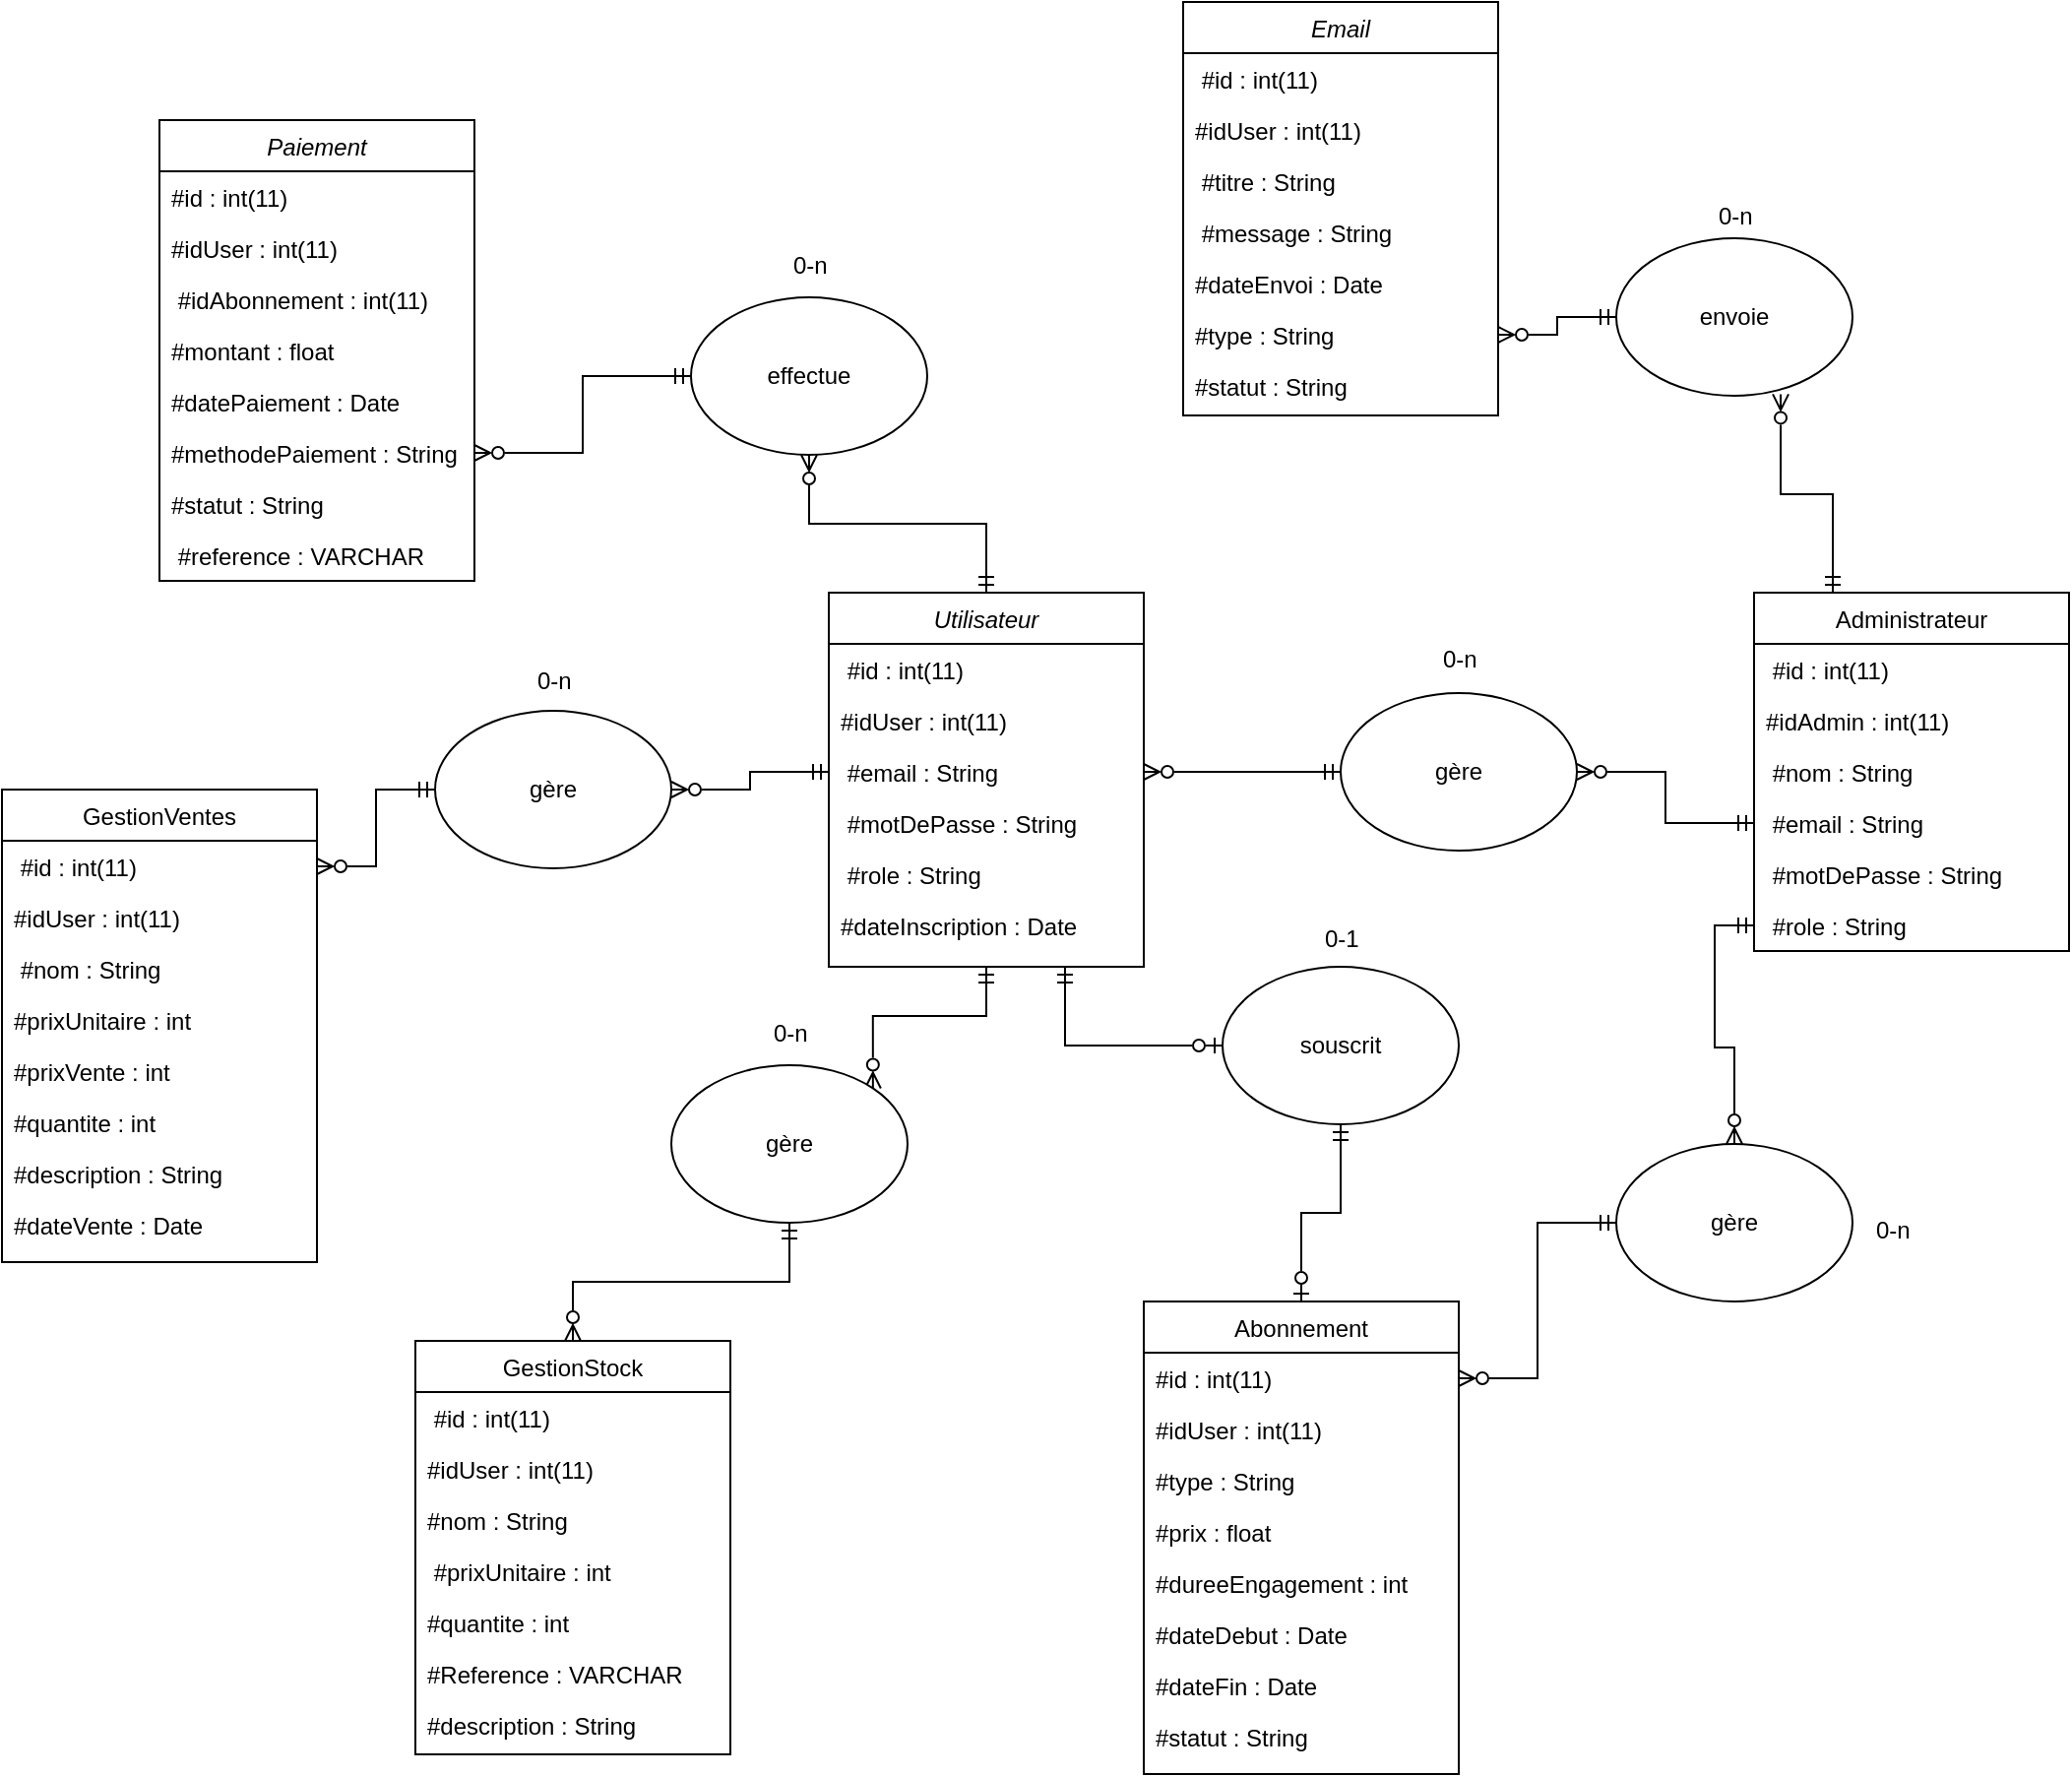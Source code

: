<mxfile version="26.0.16">
  <diagram id="R2lEEEUBdFMjLlhIrx00" name="Page-1">
    <mxGraphModel dx="2995" dy="1595" grid="1" gridSize="10" guides="1" tooltips="1" connect="1" arrows="1" fold="1" page="1" pageScale="1" pageWidth="850" pageHeight="1100" math="0" shadow="0" extFonts="Permanent Marker^https://fonts.googleapis.com/css?family=Permanent+Marker">
      <root>
        <mxCell id="0" />
        <mxCell id="1" parent="0" />
        <mxCell id="3OgyAccqUrjGMDMa0HK5-120" style="edgeStyle=orthogonalEdgeStyle;rounded=0;orthogonalLoop=1;jettySize=auto;html=1;exitX=0.75;exitY=1;exitDx=0;exitDy=0;entryX=0;entryY=0.5;entryDx=0;entryDy=0;startArrow=ERmandOne;startFill=0;endArrow=ERzeroToOne;endFill=0;" edge="1" parent="1" source="3OgyAccqUrjGMDMa0HK5-1" target="3OgyAccqUrjGMDMa0HK5-119">
          <mxGeometry relative="1" as="geometry" />
        </mxCell>
        <mxCell id="3OgyAccqUrjGMDMa0HK5-122" style="edgeStyle=orthogonalEdgeStyle;rounded=0;orthogonalLoop=1;jettySize=auto;html=1;entryX=1;entryY=0;entryDx=0;entryDy=0;startArrow=ERmandOne;startFill=0;endArrow=ERzeroToMany;endFill=0;" edge="1" parent="1" source="3OgyAccqUrjGMDMa0HK5-1" target="3OgyAccqUrjGMDMa0HK5-105">
          <mxGeometry relative="1" as="geometry" />
        </mxCell>
        <mxCell id="3OgyAccqUrjGMDMa0HK5-126" style="edgeStyle=orthogonalEdgeStyle;rounded=0;orthogonalLoop=1;jettySize=auto;html=1;entryX=0.5;entryY=1;entryDx=0;entryDy=0;startArrow=ERmandOne;startFill=0;endArrow=ERzeroToMany;endFill=0;" edge="1" parent="1" source="3OgyAccqUrjGMDMa0HK5-1" target="3OgyAccqUrjGMDMa0HK5-108">
          <mxGeometry relative="1" as="geometry" />
        </mxCell>
        <mxCell id="3OgyAccqUrjGMDMa0HK5-1" value="Utilisateur" style="swimlane;fontStyle=2;align=center;verticalAlign=top;childLayout=stackLayout;horizontal=1;startSize=26;horizontalStack=0;resizeParent=1;resizeLast=0;collapsible=1;marginBottom=0;rounded=0;shadow=0;strokeWidth=1;" vertex="1" parent="1">
          <mxGeometry x="660" y="320" width="160" height="190" as="geometry">
            <mxRectangle x="230" y="140" width="160" height="26" as="alternateBounds" />
          </mxGeometry>
        </mxCell>
        <mxCell id="3OgyAccqUrjGMDMa0HK5-2" value=" #id : int(11)" style="text;align=left;verticalAlign=top;spacingLeft=4;spacingRight=4;overflow=hidden;rotatable=0;points=[[0,0.5],[1,0.5]];portConstraint=eastwest;" vertex="1" parent="3OgyAccqUrjGMDMa0HK5-1">
          <mxGeometry y="26" width="160" height="26" as="geometry" />
        </mxCell>
        <mxCell id="3OgyAccqUrjGMDMa0HK5-3" value="#idUser : int(11)" style="text;align=left;verticalAlign=top;spacingLeft=4;spacingRight=4;overflow=hidden;rotatable=0;points=[[0,0.5],[1,0.5]];portConstraint=eastwest;rounded=0;shadow=0;html=0;" vertex="1" parent="3OgyAccqUrjGMDMa0HK5-1">
          <mxGeometry y="52" width="160" height="26" as="geometry" />
        </mxCell>
        <mxCell id="3OgyAccqUrjGMDMa0HK5-4" value=" #email : String&#xa;         &#xa;" style="text;align=left;verticalAlign=top;spacingLeft=4;spacingRight=4;overflow=hidden;rotatable=0;points=[[0,0.5],[1,0.5]];portConstraint=eastwest;rounded=0;shadow=0;html=0;" vertex="1" parent="3OgyAccqUrjGMDMa0HK5-1">
          <mxGeometry y="78" width="160" height="26" as="geometry" />
        </mxCell>
        <mxCell id="3OgyAccqUrjGMDMa0HK5-5" value=" #motDePasse : String&#xa;        &#xa;" style="text;align=left;verticalAlign=top;spacingLeft=4;spacingRight=4;overflow=hidden;rotatable=0;points=[[0,0.5],[1,0.5]];portConstraint=eastwest;" vertex="1" parent="3OgyAccqUrjGMDMa0HK5-1">
          <mxGeometry y="104" width="160" height="26" as="geometry" />
        </mxCell>
        <mxCell id="3OgyAccqUrjGMDMa0HK5-7" value=" #role : String&#xa;         " style="text;align=left;verticalAlign=top;spacingLeft=4;spacingRight=4;overflow=hidden;rotatable=0;points=[[0,0.5],[1,0.5]];portConstraint=eastwest;rounded=0;shadow=0;html=0;" vertex="1" parent="3OgyAccqUrjGMDMa0HK5-1">
          <mxGeometry y="130" width="160" height="26" as="geometry" />
        </mxCell>
        <mxCell id="3OgyAccqUrjGMDMa0HK5-8" value="#dateInscription : Date" style="text;align=left;verticalAlign=top;spacingLeft=4;spacingRight=4;overflow=hidden;rotatable=0;points=[[0,0.5],[1,0.5]];portConstraint=eastwest;rounded=0;shadow=0;html=0;" vertex="1" parent="3OgyAccqUrjGMDMa0HK5-1">
          <mxGeometry y="156" width="160" height="26" as="geometry" />
        </mxCell>
        <mxCell id="3OgyAccqUrjGMDMa0HK5-14" value="GestionVentes" style="swimlane;fontStyle=0;align=center;verticalAlign=top;childLayout=stackLayout;horizontal=1;startSize=26;horizontalStack=0;resizeParent=1;resizeLast=0;collapsible=1;marginBottom=0;rounded=0;shadow=0;strokeWidth=1;" vertex="1" parent="1">
          <mxGeometry x="240" y="420" width="160" height="240" as="geometry">
            <mxRectangle x="130" y="380" width="160" height="26" as="alternateBounds" />
          </mxGeometry>
        </mxCell>
        <mxCell id="3OgyAccqUrjGMDMa0HK5-15" value=" #id : int(11)" style="text;align=left;verticalAlign=top;spacingLeft=4;spacingRight=4;overflow=hidden;rotatable=0;points=[[0,0.5],[1,0.5]];portConstraint=eastwest;" vertex="1" parent="3OgyAccqUrjGMDMa0HK5-14">
          <mxGeometry y="26" width="160" height="26" as="geometry" />
        </mxCell>
        <mxCell id="3OgyAccqUrjGMDMa0HK5-16" value="#idUser : int(11)" style="text;align=left;verticalAlign=top;spacingLeft=4;spacingRight=4;overflow=hidden;rotatable=0;points=[[0,0.5],[1,0.5]];portConstraint=eastwest;rounded=0;shadow=0;html=0;" vertex="1" parent="3OgyAccqUrjGMDMa0HK5-14">
          <mxGeometry y="52" width="160" height="26" as="geometry" />
        </mxCell>
        <mxCell id="3OgyAccqUrjGMDMa0HK5-17" value=" #nom : String&#xa;         " style="text;align=left;verticalAlign=top;spacingLeft=4;spacingRight=4;overflow=hidden;rotatable=0;points=[[0,0.5],[1,0.5]];portConstraint=eastwest;" vertex="1" parent="3OgyAccqUrjGMDMa0HK5-14">
          <mxGeometry y="78" width="160" height="26" as="geometry" />
        </mxCell>
        <mxCell id="3OgyAccqUrjGMDMa0HK5-18" value="#prixUnitaire : int&#xa;         " style="text;align=left;verticalAlign=top;spacingLeft=4;spacingRight=4;overflow=hidden;rotatable=0;points=[[0,0.5],[1,0.5]];portConstraint=eastwest;" vertex="1" parent="3OgyAccqUrjGMDMa0HK5-14">
          <mxGeometry y="104" width="160" height="26" as="geometry" />
        </mxCell>
        <mxCell id="3OgyAccqUrjGMDMa0HK5-19" value="#prixVente : int&#xa;         " style="text;align=left;verticalAlign=top;spacingLeft=4;spacingRight=4;overflow=hidden;rotatable=0;points=[[0,0.5],[1,0.5]];portConstraint=eastwest;rounded=0;shadow=0;html=0;" vertex="1" parent="3OgyAccqUrjGMDMa0HK5-14">
          <mxGeometry y="130" width="160" height="26" as="geometry" />
        </mxCell>
        <mxCell id="3OgyAccqUrjGMDMa0HK5-20" value="#quantite : int&#xa;         " style="text;align=left;verticalAlign=top;spacingLeft=4;spacingRight=4;overflow=hidden;rotatable=0;points=[[0,0.5],[1,0.5]];portConstraint=eastwest;rounded=0;shadow=0;html=0;" vertex="1" parent="3OgyAccqUrjGMDMa0HK5-14">
          <mxGeometry y="156" width="160" height="26" as="geometry" />
        </mxCell>
        <mxCell id="3OgyAccqUrjGMDMa0HK5-21" value="#description : String&#xa;         " style="text;align=left;verticalAlign=top;spacingLeft=4;spacingRight=4;overflow=hidden;rotatable=0;points=[[0,0.5],[1,0.5]];portConstraint=eastwest;rounded=0;shadow=0;html=0;" vertex="1" parent="3OgyAccqUrjGMDMa0HK5-14">
          <mxGeometry y="182" width="160" height="26" as="geometry" />
        </mxCell>
        <mxCell id="3OgyAccqUrjGMDMa0HK5-22" value="#dateVente : Date" style="text;align=left;verticalAlign=top;spacingLeft=4;spacingRight=4;overflow=hidden;rotatable=0;points=[[0,0.5],[1,0.5]];portConstraint=eastwest;rounded=0;shadow=0;html=0;" vertex="1" parent="3OgyAccqUrjGMDMa0HK5-14">
          <mxGeometry y="208" width="160" height="26" as="geometry" />
        </mxCell>
        <mxCell id="3OgyAccqUrjGMDMa0HK5-29" value="Administrateur" style="swimlane;fontStyle=0;align=center;verticalAlign=top;childLayout=stackLayout;horizontal=1;startSize=26;horizontalStack=0;resizeParent=1;resizeLast=0;collapsible=1;marginBottom=0;rounded=0;shadow=0;strokeWidth=1;" vertex="1" parent="1">
          <mxGeometry x="1130" y="320" width="160" height="182" as="geometry">
            <mxRectangle x="830" y="550" width="160" height="26" as="alternateBounds" />
          </mxGeometry>
        </mxCell>
        <mxCell id="3OgyAccqUrjGMDMa0HK5-30" value=" #id : int(11)" style="text;align=left;verticalAlign=top;spacingLeft=4;spacingRight=4;overflow=hidden;rotatable=0;points=[[0,0.5],[1,0.5]];portConstraint=eastwest;" vertex="1" parent="3OgyAccqUrjGMDMa0HK5-29">
          <mxGeometry y="26" width="160" height="26" as="geometry" />
        </mxCell>
        <mxCell id="3OgyAccqUrjGMDMa0HK5-31" value="#idAdmin : int(11)" style="text;align=left;verticalAlign=top;spacingLeft=4;spacingRight=4;overflow=hidden;rotatable=0;points=[[0,0.5],[1,0.5]];portConstraint=eastwest;rounded=0;shadow=0;html=0;" vertex="1" parent="3OgyAccqUrjGMDMa0HK5-29">
          <mxGeometry y="52" width="160" height="26" as="geometry" />
        </mxCell>
        <mxCell id="3OgyAccqUrjGMDMa0HK5-32" value=" #nom : String&#xa;        " style="text;align=left;verticalAlign=top;spacingLeft=4;spacingRight=4;overflow=hidden;rotatable=0;points=[[0,0.5],[1,0.5]];portConstraint=eastwest;rounded=0;shadow=0;html=0;" vertex="1" parent="3OgyAccqUrjGMDMa0HK5-29">
          <mxGeometry y="78" width="160" height="26" as="geometry" />
        </mxCell>
        <mxCell id="3OgyAccqUrjGMDMa0HK5-33" value=" #email : String&#xa;        " style="text;align=left;verticalAlign=top;spacingLeft=4;spacingRight=4;overflow=hidden;rotatable=0;points=[[0,0.5],[1,0.5]];portConstraint=eastwest;rounded=0;shadow=0;html=0;" vertex="1" parent="3OgyAccqUrjGMDMa0HK5-29">
          <mxGeometry y="104" width="160" height="26" as="geometry" />
        </mxCell>
        <mxCell id="3OgyAccqUrjGMDMa0HK5-34" value=" #motDePasse : String&#xa;       " style="text;align=left;verticalAlign=top;spacingLeft=4;spacingRight=4;overflow=hidden;rotatable=0;points=[[0,0.5],[1,0.5]];portConstraint=eastwest;" vertex="1" parent="3OgyAccqUrjGMDMa0HK5-29">
          <mxGeometry y="130" width="160" height="26" as="geometry" />
        </mxCell>
        <mxCell id="3OgyAccqUrjGMDMa0HK5-35" value="  #role : String" style="text;align=left;verticalAlign=top;spacingLeft=4;spacingRight=4;overflow=hidden;rotatable=0;points=[[0,0.5],[1,0.5]];portConstraint=eastwest;rounded=0;shadow=0;html=0;" vertex="1" parent="3OgyAccqUrjGMDMa0HK5-29">
          <mxGeometry y="156" width="160" height="26" as="geometry" />
        </mxCell>
        <mxCell id="3OgyAccqUrjGMDMa0HK5-41" value="Paiement" style="swimlane;fontStyle=2;align=center;verticalAlign=top;childLayout=stackLayout;horizontal=1;startSize=26;horizontalStack=0;resizeParent=1;resizeLast=0;collapsible=1;marginBottom=0;rounded=0;shadow=0;strokeWidth=1;" vertex="1" parent="1">
          <mxGeometry x="320" y="80" width="160" height="234" as="geometry">
            <mxRectangle x="230" y="140" width="160" height="26" as="alternateBounds" />
          </mxGeometry>
        </mxCell>
        <mxCell id="3OgyAccqUrjGMDMa0HK5-42" value="#id : int(11)&#xa;         " style="text;align=left;verticalAlign=top;spacingLeft=4;spacingRight=4;overflow=hidden;rotatable=0;points=[[0,0.5],[1,0.5]];portConstraint=eastwest;" vertex="1" parent="3OgyAccqUrjGMDMa0HK5-41">
          <mxGeometry y="26" width="160" height="26" as="geometry" />
        </mxCell>
        <mxCell id="3OgyAccqUrjGMDMa0HK5-43" value="#idUser : int(11)" style="text;align=left;verticalAlign=top;spacingLeft=4;spacingRight=4;overflow=hidden;rotatable=0;points=[[0,0.5],[1,0.5]];portConstraint=eastwest;rounded=0;shadow=0;html=0;" vertex="1" parent="3OgyAccqUrjGMDMa0HK5-41">
          <mxGeometry y="52" width="160" height="26" as="geometry" />
        </mxCell>
        <mxCell id="3OgyAccqUrjGMDMa0HK5-44" value=" #idAbonnement : int(11)&#xa;         " style="text;align=left;verticalAlign=top;spacingLeft=4;spacingRight=4;overflow=hidden;rotatable=0;points=[[0,0.5],[1,0.5]];portConstraint=eastwest;rounded=0;shadow=0;html=0;" vertex="1" parent="3OgyAccqUrjGMDMa0HK5-41">
          <mxGeometry y="78" width="160" height="26" as="geometry" />
        </mxCell>
        <mxCell id="3OgyAccqUrjGMDMa0HK5-45" value="#montant : float&#xa;         " style="text;align=left;verticalAlign=top;spacingLeft=4;spacingRight=4;overflow=hidden;rotatable=0;points=[[0,0.5],[1,0.5]];portConstraint=eastwest;" vertex="1" parent="3OgyAccqUrjGMDMa0HK5-41">
          <mxGeometry y="104" width="160" height="26" as="geometry" />
        </mxCell>
        <mxCell id="3OgyAccqUrjGMDMa0HK5-46" value="#datePaiement : Date&#xa;         " style="text;align=left;verticalAlign=top;spacingLeft=4;spacingRight=4;overflow=hidden;rotatable=0;points=[[0,0.5],[1,0.5]];portConstraint=eastwest;rounded=0;shadow=0;html=0;" vertex="1" parent="3OgyAccqUrjGMDMa0HK5-41">
          <mxGeometry y="130" width="160" height="26" as="geometry" />
        </mxCell>
        <mxCell id="3OgyAccqUrjGMDMa0HK5-47" value="#methodePaiement : String&#xa;         " style="text;align=left;verticalAlign=top;spacingLeft=4;spacingRight=4;overflow=hidden;rotatable=0;points=[[0,0.5],[1,0.5]];portConstraint=eastwest;rounded=0;shadow=0;html=0;" vertex="1" parent="3OgyAccqUrjGMDMa0HK5-41">
          <mxGeometry y="156" width="160" height="26" as="geometry" />
        </mxCell>
        <mxCell id="3OgyAccqUrjGMDMa0HK5-48" value="#statut : String&#xa;        " style="text;align=left;verticalAlign=top;spacingLeft=4;spacingRight=4;overflow=hidden;rotatable=0;points=[[0,0.5],[1,0.5]];portConstraint=eastwest;rounded=0;shadow=0;html=0;" vertex="1" parent="3OgyAccqUrjGMDMa0HK5-41">
          <mxGeometry y="182" width="160" height="26" as="geometry" />
        </mxCell>
        <mxCell id="3OgyAccqUrjGMDMa0HK5-49" value=" #reference : VARCHAR" style="text;align=left;verticalAlign=top;spacingLeft=4;spacingRight=4;overflow=hidden;rotatable=0;points=[[0,0.5],[1,0.5]];portConstraint=eastwest;rounded=0;shadow=0;html=0;" vertex="1" parent="3OgyAccqUrjGMDMa0HK5-41">
          <mxGeometry y="208" width="160" height="26" as="geometry" />
        </mxCell>
        <mxCell id="3OgyAccqUrjGMDMa0HK5-54" value="Email&#xa;" style="swimlane;fontStyle=2;align=center;verticalAlign=top;childLayout=stackLayout;horizontal=1;startSize=26;horizontalStack=0;resizeParent=1;resizeLast=0;collapsible=1;marginBottom=0;rounded=0;shadow=0;strokeWidth=1;" vertex="1" parent="1">
          <mxGeometry x="840" y="20" width="160" height="210" as="geometry">
            <mxRectangle x="230" y="140" width="160" height="26" as="alternateBounds" />
          </mxGeometry>
        </mxCell>
        <mxCell id="3OgyAccqUrjGMDMa0HK5-55" value=" #id : int(11)" style="text;align=left;verticalAlign=top;spacingLeft=4;spacingRight=4;overflow=hidden;rotatable=0;points=[[0,0.5],[1,0.5]];portConstraint=eastwest;" vertex="1" parent="3OgyAccqUrjGMDMa0HK5-54">
          <mxGeometry y="26" width="160" height="26" as="geometry" />
        </mxCell>
        <mxCell id="3OgyAccqUrjGMDMa0HK5-56" value="#idUser : int(11)" style="text;align=left;verticalAlign=top;spacingLeft=4;spacingRight=4;overflow=hidden;rotatable=0;points=[[0,0.5],[1,0.5]];portConstraint=eastwest;rounded=0;shadow=0;html=0;" vertex="1" parent="3OgyAccqUrjGMDMa0HK5-54">
          <mxGeometry y="52" width="160" height="26" as="geometry" />
        </mxCell>
        <mxCell id="3OgyAccqUrjGMDMa0HK5-57" value=" #titre : String&#xa;        " style="text;align=left;verticalAlign=top;spacingLeft=4;spacingRight=4;overflow=hidden;rotatable=0;points=[[0,0.5],[1,0.5]];portConstraint=eastwest;rounded=0;shadow=0;html=0;" vertex="1" parent="3OgyAccqUrjGMDMa0HK5-54">
          <mxGeometry y="78" width="160" height="26" as="geometry" />
        </mxCell>
        <mxCell id="3OgyAccqUrjGMDMa0HK5-58" value=" #message : String&#xa;         " style="text;align=left;verticalAlign=top;spacingLeft=4;spacingRight=4;overflow=hidden;rotatable=0;points=[[0,0.5],[1,0.5]];portConstraint=eastwest;rounded=0;shadow=0;html=0;" vertex="1" parent="3OgyAccqUrjGMDMa0HK5-54">
          <mxGeometry y="104" width="160" height="26" as="geometry" />
        </mxCell>
        <mxCell id="3OgyAccqUrjGMDMa0HK5-59" value="#dateEnvoi : Date&#xa;         " style="text;align=left;verticalAlign=top;spacingLeft=4;spacingRight=4;overflow=hidden;rotatable=0;points=[[0,0.5],[1,0.5]];portConstraint=eastwest;rounded=0;shadow=0;html=0;" vertex="1" parent="3OgyAccqUrjGMDMa0HK5-54">
          <mxGeometry y="130" width="160" height="26" as="geometry" />
        </mxCell>
        <mxCell id="3OgyAccqUrjGMDMa0HK5-60" value="#type : String&#xa;         " style="text;align=left;verticalAlign=top;spacingLeft=4;spacingRight=4;overflow=hidden;rotatable=0;points=[[0,0.5],[1,0.5]];portConstraint=eastwest;rounded=0;shadow=0;html=0;" vertex="1" parent="3OgyAccqUrjGMDMa0HK5-54">
          <mxGeometry y="156" width="160" height="26" as="geometry" />
        </mxCell>
        <mxCell id="3OgyAccqUrjGMDMa0HK5-61" value="#statut : String" style="text;align=left;verticalAlign=top;spacingLeft=4;spacingRight=4;overflow=hidden;rotatable=0;points=[[0,0.5],[1,0.5]];portConstraint=eastwest;rounded=0;shadow=0;html=0;" vertex="1" parent="3OgyAccqUrjGMDMa0HK5-54">
          <mxGeometry y="182" width="160" height="26" as="geometry" />
        </mxCell>
        <mxCell id="3OgyAccqUrjGMDMa0HK5-66" value="GestionStock" style="swimlane;fontStyle=0;align=center;verticalAlign=top;childLayout=stackLayout;horizontal=1;startSize=26;horizontalStack=0;resizeParent=1;resizeLast=0;collapsible=1;marginBottom=0;rounded=0;shadow=0;strokeWidth=1;" vertex="1" parent="1">
          <mxGeometry x="450" y="700" width="160" height="210" as="geometry">
            <mxRectangle x="130" y="380" width="160" height="26" as="alternateBounds" />
          </mxGeometry>
        </mxCell>
        <mxCell id="3OgyAccqUrjGMDMa0HK5-67" value=" #id : int(11)" style="text;align=left;verticalAlign=top;spacingLeft=4;spacingRight=4;overflow=hidden;rotatable=0;points=[[0,0.5],[1,0.5]];portConstraint=eastwest;" vertex="1" parent="3OgyAccqUrjGMDMa0HK5-66">
          <mxGeometry y="26" width="160" height="26" as="geometry" />
        </mxCell>
        <mxCell id="3OgyAccqUrjGMDMa0HK5-68" value="#idUser : int(11)" style="text;align=left;verticalAlign=top;spacingLeft=4;spacingRight=4;overflow=hidden;rotatable=0;points=[[0,0.5],[1,0.5]];portConstraint=eastwest;rounded=0;shadow=0;html=0;" vertex="1" parent="3OgyAccqUrjGMDMa0HK5-66">
          <mxGeometry y="52" width="160" height="26" as="geometry" />
        </mxCell>
        <mxCell id="3OgyAccqUrjGMDMa0HK5-69" value="#nom : String&#xa;        " style="text;align=left;verticalAlign=top;spacingLeft=4;spacingRight=4;overflow=hidden;rotatable=0;points=[[0,0.5],[1,0.5]];portConstraint=eastwest;" vertex="1" parent="3OgyAccqUrjGMDMa0HK5-66">
          <mxGeometry y="78" width="160" height="26" as="geometry" />
        </mxCell>
        <mxCell id="3OgyAccqUrjGMDMa0HK5-70" value=" #prixUnitaire : int&#xa;         " style="text;align=left;verticalAlign=top;spacingLeft=4;spacingRight=4;overflow=hidden;rotatable=0;points=[[0,0.5],[1,0.5]];portConstraint=eastwest;" vertex="1" parent="3OgyAccqUrjGMDMa0HK5-66">
          <mxGeometry y="104" width="160" height="26" as="geometry" />
        </mxCell>
        <mxCell id="3OgyAccqUrjGMDMa0HK5-71" value="#quantite : int&#xa;         " style="text;align=left;verticalAlign=top;spacingLeft=4;spacingRight=4;overflow=hidden;rotatable=0;points=[[0,0.5],[1,0.5]];portConstraint=eastwest;rounded=0;shadow=0;html=0;" vertex="1" parent="3OgyAccqUrjGMDMa0HK5-66">
          <mxGeometry y="130" width="160" height="26" as="geometry" />
        </mxCell>
        <mxCell id="3OgyAccqUrjGMDMa0HK5-72" value="#Reference : VARCHAR&#xa;         " style="text;align=left;verticalAlign=top;spacingLeft=4;spacingRight=4;overflow=hidden;rotatable=0;points=[[0,0.5],[1,0.5]];portConstraint=eastwest;rounded=0;shadow=0;html=0;" vertex="1" parent="3OgyAccqUrjGMDMa0HK5-66">
          <mxGeometry y="156" width="160" height="26" as="geometry" />
        </mxCell>
        <mxCell id="3OgyAccqUrjGMDMa0HK5-73" value="#description : String" style="text;align=left;verticalAlign=top;spacingLeft=4;spacingRight=4;overflow=hidden;rotatable=0;points=[[0,0.5],[1,0.5]];portConstraint=eastwest;rounded=0;shadow=0;html=0;" vertex="1" parent="3OgyAccqUrjGMDMa0HK5-66">
          <mxGeometry y="182" width="160" height="26" as="geometry" />
        </mxCell>
        <mxCell id="3OgyAccqUrjGMDMa0HK5-79" value="Abonnement" style="swimlane;fontStyle=0;align=center;verticalAlign=top;childLayout=stackLayout;horizontal=1;startSize=26;horizontalStack=0;resizeParent=1;resizeLast=0;collapsible=1;marginBottom=0;rounded=0;shadow=0;strokeWidth=1;" vertex="1" parent="1">
          <mxGeometry x="820" y="680" width="160" height="240" as="geometry">
            <mxRectangle x="130" y="380" width="160" height="26" as="alternateBounds" />
          </mxGeometry>
        </mxCell>
        <mxCell id="3OgyAccqUrjGMDMa0HK5-80" value="#id : int(11)" style="text;align=left;verticalAlign=top;spacingLeft=4;spacingRight=4;overflow=hidden;rotatable=0;points=[[0,0.5],[1,0.5]];portConstraint=eastwest;" vertex="1" parent="3OgyAccqUrjGMDMa0HK5-79">
          <mxGeometry y="26" width="160" height="26" as="geometry" />
        </mxCell>
        <mxCell id="3OgyAccqUrjGMDMa0HK5-81" value="#idUser : int(11)" style="text;align=left;verticalAlign=top;spacingLeft=4;spacingRight=4;overflow=hidden;rotatable=0;points=[[0,0.5],[1,0.5]];portConstraint=eastwest;rounded=0;shadow=0;html=0;" vertex="1" parent="3OgyAccqUrjGMDMa0HK5-79">
          <mxGeometry y="52" width="160" height="26" as="geometry" />
        </mxCell>
        <mxCell id="3OgyAccqUrjGMDMa0HK5-82" value="#type : String&#xa;        " style="text;align=left;verticalAlign=top;spacingLeft=4;spacingRight=4;overflow=hidden;rotatable=0;points=[[0,0.5],[1,0.5]];portConstraint=eastwest;" vertex="1" parent="3OgyAccqUrjGMDMa0HK5-79">
          <mxGeometry y="78" width="160" height="26" as="geometry" />
        </mxCell>
        <mxCell id="3OgyAccqUrjGMDMa0HK5-83" value="#prix : float&#xa;         " style="text;align=left;verticalAlign=top;spacingLeft=4;spacingRight=4;overflow=hidden;rotatable=0;points=[[0,0.5],[1,0.5]];portConstraint=eastwest;" vertex="1" parent="3OgyAccqUrjGMDMa0HK5-79">
          <mxGeometry y="104" width="160" height="26" as="geometry" />
        </mxCell>
        <mxCell id="3OgyAccqUrjGMDMa0HK5-84" value="#dureeEngagement : int&#xa;         " style="text;align=left;verticalAlign=top;spacingLeft=4;spacingRight=4;overflow=hidden;rotatable=0;points=[[0,0.5],[1,0.5]];portConstraint=eastwest;rounded=0;shadow=0;html=0;" vertex="1" parent="3OgyAccqUrjGMDMa0HK5-79">
          <mxGeometry y="130" width="160" height="26" as="geometry" />
        </mxCell>
        <mxCell id="3OgyAccqUrjGMDMa0HK5-85" value="#dateDebut : Date&#xa;        " style="text;align=left;verticalAlign=top;spacingLeft=4;spacingRight=4;overflow=hidden;rotatable=0;points=[[0,0.5],[1,0.5]];portConstraint=eastwest;rounded=0;shadow=0;html=0;" vertex="1" parent="3OgyAccqUrjGMDMa0HK5-79">
          <mxGeometry y="156" width="160" height="26" as="geometry" />
        </mxCell>
        <mxCell id="3OgyAccqUrjGMDMa0HK5-86" value="#dateFin : Date&#xa;         " style="text;align=left;verticalAlign=top;spacingLeft=4;spacingRight=4;overflow=hidden;rotatable=0;points=[[0,0.5],[1,0.5]];portConstraint=eastwest;rounded=0;shadow=0;html=0;" vertex="1" parent="3OgyAccqUrjGMDMa0HK5-79">
          <mxGeometry y="182" width="160" height="26" as="geometry" />
        </mxCell>
        <mxCell id="3OgyAccqUrjGMDMa0HK5-87" value="#statut : String" style="text;align=left;verticalAlign=top;spacingLeft=4;spacingRight=4;overflow=hidden;rotatable=0;points=[[0,0.5],[1,0.5]];portConstraint=eastwest;rounded=0;shadow=0;html=0;" vertex="1" parent="3OgyAccqUrjGMDMa0HK5-79">
          <mxGeometry y="208" width="160" height="26" as="geometry" />
        </mxCell>
        <mxCell id="3OgyAccqUrjGMDMa0HK5-125" style="edgeStyle=orthogonalEdgeStyle;rounded=0;orthogonalLoop=1;jettySize=auto;html=1;entryX=1;entryY=0.5;entryDx=0;entryDy=0;endArrow=ERzeroToMany;endFill=0;startArrow=ERmandOne;startFill=0;" edge="1" parent="1" source="3OgyAccqUrjGMDMa0HK5-104" target="3OgyAccqUrjGMDMa0HK5-15">
          <mxGeometry relative="1" as="geometry">
            <mxPoint x="420" y="460.0" as="targetPoint" />
          </mxGeometry>
        </mxCell>
        <mxCell id="3OgyAccqUrjGMDMa0HK5-104" value="gère" style="ellipse;whiteSpace=wrap;html=1;" vertex="1" parent="1">
          <mxGeometry x="460" y="380" width="120" height="80" as="geometry" />
        </mxCell>
        <mxCell id="3OgyAccqUrjGMDMa0HK5-123" style="edgeStyle=orthogonalEdgeStyle;rounded=0;orthogonalLoop=1;jettySize=auto;html=1;endArrow=ERzeroToMany;endFill=0;startArrow=ERmandOne;startFill=0;" edge="1" parent="1" source="3OgyAccqUrjGMDMa0HK5-105" target="3OgyAccqUrjGMDMa0HK5-66">
          <mxGeometry relative="1" as="geometry" />
        </mxCell>
        <mxCell id="3OgyAccqUrjGMDMa0HK5-105" value="gère" style="ellipse;whiteSpace=wrap;html=1;" vertex="1" parent="1">
          <mxGeometry x="580" y="560" width="120" height="80" as="geometry" />
        </mxCell>
        <mxCell id="3OgyAccqUrjGMDMa0HK5-113" style="edgeStyle=orthogonalEdgeStyle;rounded=0;orthogonalLoop=1;jettySize=auto;html=1;exitX=0;exitY=0.5;exitDx=0;exitDy=0;entryX=1;entryY=0.5;entryDx=0;entryDy=0;endArrow=ERzeroToMany;endFill=0;startArrow=ERmandOne;startFill=0;" edge="1" parent="1" source="3OgyAccqUrjGMDMa0HK5-106" target="3OgyAccqUrjGMDMa0HK5-80">
          <mxGeometry relative="1" as="geometry" />
        </mxCell>
        <mxCell id="3OgyAccqUrjGMDMa0HK5-106" value="gère" style="ellipse;whiteSpace=wrap;html=1;" vertex="1" parent="1">
          <mxGeometry x="1060" y="600" width="120" height="80" as="geometry" />
        </mxCell>
        <mxCell id="3OgyAccqUrjGMDMa0HK5-117" style="edgeStyle=orthogonalEdgeStyle;rounded=0;orthogonalLoop=1;jettySize=auto;html=1;entryX=1;entryY=0.5;entryDx=0;entryDy=0;endArrow=ERzeroToMany;endFill=0;startArrow=ERmandOne;startFill=0;" edge="1" parent="1" source="3OgyAccqUrjGMDMa0HK5-107" target="3OgyAccqUrjGMDMa0HK5-4">
          <mxGeometry relative="1" as="geometry" />
        </mxCell>
        <mxCell id="3OgyAccqUrjGMDMa0HK5-107" value="gère" style="ellipse;whiteSpace=wrap;html=1;" vertex="1" parent="1">
          <mxGeometry x="920" y="371" width="120" height="80" as="geometry" />
        </mxCell>
        <mxCell id="3OgyAccqUrjGMDMa0HK5-127" style="edgeStyle=orthogonalEdgeStyle;rounded=0;orthogonalLoop=1;jettySize=auto;html=1;exitX=0;exitY=0.5;exitDx=0;exitDy=0;entryX=1;entryY=0.5;entryDx=0;entryDy=0;startArrow=ERmandOne;startFill=0;endArrow=ERzeroToMany;endFill=0;" edge="1" parent="1" source="3OgyAccqUrjGMDMa0HK5-108" target="3OgyAccqUrjGMDMa0HK5-47">
          <mxGeometry relative="1" as="geometry" />
        </mxCell>
        <mxCell id="3OgyAccqUrjGMDMa0HK5-108" value="&lt;div&gt;&lt;span style=&quot;font-size: 12px;&quot;&gt;effectue&lt;/span&gt;&lt;/div&gt;" style="ellipse;whiteSpace=wrap;html=1;" vertex="1" parent="1">
          <mxGeometry x="590" y="170" width="120" height="80" as="geometry" />
        </mxCell>
        <mxCell id="3OgyAccqUrjGMDMa0HK5-116" style="edgeStyle=orthogonalEdgeStyle;rounded=0;orthogonalLoop=1;jettySize=auto;html=1;exitX=0;exitY=0.5;exitDx=0;exitDy=0;entryX=1;entryY=0.5;entryDx=0;entryDy=0;endArrow=ERzeroToMany;endFill=0;startArrow=ERmandOne;startFill=0;" edge="1" parent="1" source="3OgyAccqUrjGMDMa0HK5-109" target="3OgyAccqUrjGMDMa0HK5-60">
          <mxGeometry relative="1" as="geometry" />
        </mxCell>
        <mxCell id="3OgyAccqUrjGMDMa0HK5-109" value="&lt;span style=&quot;font-size: 12px;&quot;&gt;envoie&lt;/span&gt;" style="ellipse;whiteSpace=wrap;html=1;" vertex="1" parent="1">
          <mxGeometry x="1060" y="140" width="120" height="80" as="geometry" />
        </mxCell>
        <mxCell id="3OgyAccqUrjGMDMa0HK5-112" style="edgeStyle=orthogonalEdgeStyle;rounded=0;orthogonalLoop=1;jettySize=auto;html=1;exitX=0;exitY=0.5;exitDx=0;exitDy=0;entryX=0.5;entryY=0;entryDx=0;entryDy=0;endArrow=ERzeroToMany;endFill=0;startArrow=ERmandOne;startFill=0;" edge="1" parent="1" source="3OgyAccqUrjGMDMa0HK5-35" target="3OgyAccqUrjGMDMa0HK5-106">
          <mxGeometry relative="1" as="geometry" />
        </mxCell>
        <mxCell id="3OgyAccqUrjGMDMa0HK5-114" style="edgeStyle=orthogonalEdgeStyle;rounded=0;orthogonalLoop=1;jettySize=auto;html=1;endArrow=ERzeroToMany;endFill=0;startArrow=ERmandOne;startFill=0;" edge="1" parent="1" source="3OgyAccqUrjGMDMa0HK5-33" target="3OgyAccqUrjGMDMa0HK5-107">
          <mxGeometry relative="1" as="geometry" />
        </mxCell>
        <mxCell id="3OgyAccqUrjGMDMa0HK5-115" style="edgeStyle=orthogonalEdgeStyle;rounded=0;orthogonalLoop=1;jettySize=auto;html=1;exitX=0.25;exitY=0;exitDx=0;exitDy=0;entryX=0.696;entryY=0.99;entryDx=0;entryDy=0;entryPerimeter=0;endArrow=ERzeroToMany;endFill=0;startArrow=ERmandOne;startFill=0;" edge="1" parent="1" source="3OgyAccqUrjGMDMa0HK5-29" target="3OgyAccqUrjGMDMa0HK5-109">
          <mxGeometry relative="1" as="geometry" />
        </mxCell>
        <mxCell id="3OgyAccqUrjGMDMa0HK5-121" style="edgeStyle=orthogonalEdgeStyle;rounded=0;orthogonalLoop=1;jettySize=auto;html=1;exitX=0.5;exitY=1;exitDx=0;exitDy=0;entryX=0.5;entryY=0;entryDx=0;entryDy=0;endArrow=ERzeroToOne;endFill=0;startArrow=ERmandOne;startFill=0;" edge="1" parent="1" source="3OgyAccqUrjGMDMa0HK5-119" target="3OgyAccqUrjGMDMa0HK5-79">
          <mxGeometry relative="1" as="geometry" />
        </mxCell>
        <mxCell id="3OgyAccqUrjGMDMa0HK5-119" value="souscrit" style="ellipse;whiteSpace=wrap;html=1;" vertex="1" parent="1">
          <mxGeometry x="860" y="510" width="120" height="80" as="geometry" />
        </mxCell>
        <mxCell id="3OgyAccqUrjGMDMa0HK5-124" style="edgeStyle=orthogonalEdgeStyle;rounded=0;orthogonalLoop=1;jettySize=auto;html=1;exitX=0;exitY=0.5;exitDx=0;exitDy=0;startArrow=ERmandOne;startFill=0;endArrow=ERzeroToMany;endFill=0;" edge="1" parent="1" source="3OgyAccqUrjGMDMa0HK5-4" target="3OgyAccqUrjGMDMa0HK5-104">
          <mxGeometry relative="1" as="geometry" />
        </mxCell>
        <mxCell id="3OgyAccqUrjGMDMa0HK5-128" value="0-n" style="text;whiteSpace=wrap;html=1;" vertex="1" parent="1">
          <mxGeometry x="1110" y="115" width="20" height="20" as="geometry" />
        </mxCell>
        <mxCell id="3OgyAccqUrjGMDMa0HK5-129" value="0-n" style="text;whiteSpace=wrap;html=1;" vertex="1" parent="1">
          <mxGeometry x="970" y="340" width="20" height="20" as="geometry" />
        </mxCell>
        <mxCell id="3OgyAccqUrjGMDMa0HK5-131" value="0-n" style="text;whiteSpace=wrap;html=1;" vertex="1" parent="1">
          <mxGeometry x="640" y="140" width="20" height="20" as="geometry" />
        </mxCell>
        <mxCell id="3OgyAccqUrjGMDMa0HK5-133" value="0-1" style="text;whiteSpace=wrap;html=1;" vertex="1" parent="1">
          <mxGeometry x="910" y="482" width="20" height="20" as="geometry" />
        </mxCell>
        <mxCell id="3OgyAccqUrjGMDMa0HK5-134" value="0-n" style="text;whiteSpace=wrap;html=1;" vertex="1" parent="1">
          <mxGeometry x="630" y="530" width="20" height="20" as="geometry" />
        </mxCell>
        <mxCell id="3OgyAccqUrjGMDMa0HK5-135" value="0-n" style="text;whiteSpace=wrap;html=1;" vertex="1" parent="1">
          <mxGeometry x="510" y="351" width="20" height="20" as="geometry" />
        </mxCell>
        <mxCell id="3OgyAccqUrjGMDMa0HK5-136" value="0-n" style="text;whiteSpace=wrap;html=1;" vertex="1" parent="1">
          <mxGeometry x="1190" y="630" width="20" height="20" as="geometry" />
        </mxCell>
      </root>
    </mxGraphModel>
  </diagram>
</mxfile>
